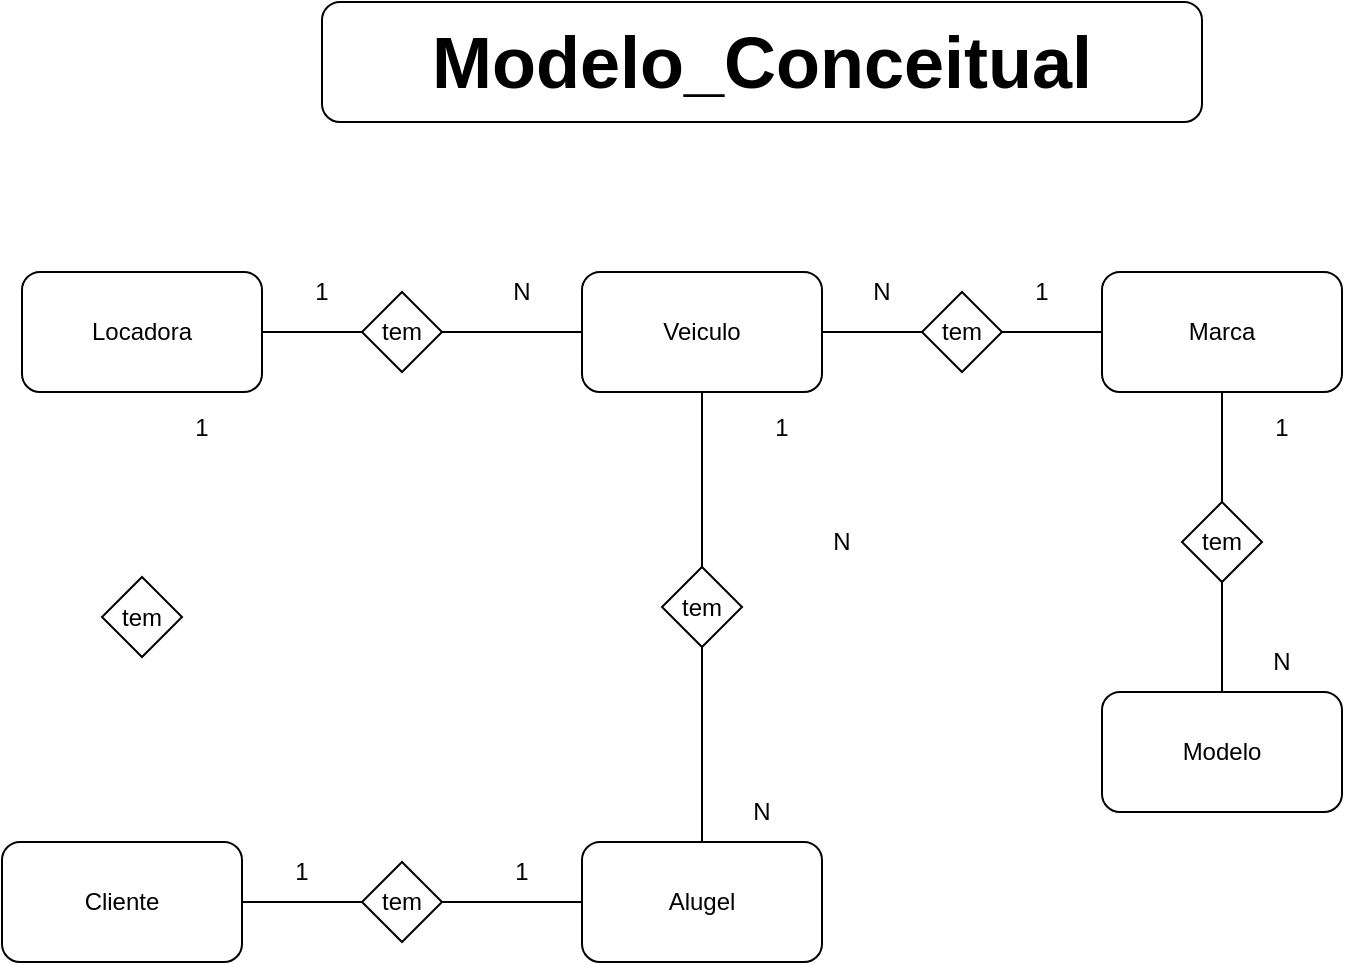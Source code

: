 <mxfile version="11.0.7" type="device"><diagram id="YLplxq8Axagjg6dOb8ln" name="Page-1"><mxGraphModel dx="722" dy="713" grid="1" gridSize="10" guides="1" tooltips="1" connect="1" arrows="1" fold="1" page="1" pageScale="1" pageWidth="827" pageHeight="1169" math="0" shadow="0"><root><mxCell id="0"/><mxCell id="1" parent="0"/><mxCell id="FxU9yYRNDCtKrWSwt1E0-1" value="&lt;font style=&quot;font-size: 36px&quot;&gt;&lt;b&gt;Modelo_Conceitual&lt;/b&gt;&lt;/font&gt;" style="rounded=1;whiteSpace=wrap;html=1;" vertex="1" parent="1"><mxGeometry x="240" y="10" width="440" height="60" as="geometry"/></mxCell><mxCell id="FxU9yYRNDCtKrWSwt1E0-7" value="Cliente" style="rounded=1;whiteSpace=wrap;html=1;" vertex="1" parent="1"><mxGeometry x="80" y="430" width="120" height="60" as="geometry"/></mxCell><mxCell id="FxU9yYRNDCtKrWSwt1E0-8" value="Marca" style="rounded=1;whiteSpace=wrap;html=1;" vertex="1" parent="1"><mxGeometry x="630" y="145" width="120" height="60" as="geometry"/></mxCell><mxCell id="FxU9yYRNDCtKrWSwt1E0-9" value="Modelo" style="rounded=1;whiteSpace=wrap;html=1;" vertex="1" parent="1"><mxGeometry x="630" y="355" width="120" height="60" as="geometry"/></mxCell><mxCell id="FxU9yYRNDCtKrWSwt1E0-10" value="Veiculo" style="rounded=1;whiteSpace=wrap;html=1;" vertex="1" parent="1"><mxGeometry x="370" y="145" width="120" height="60" as="geometry"/></mxCell><mxCell id="FxU9yYRNDCtKrWSwt1E0-11" value="Locadora" style="rounded=1;whiteSpace=wrap;html=1;" vertex="1" parent="1"><mxGeometry x="90" y="145" width="120" height="60" as="geometry"/></mxCell><mxCell id="FxU9yYRNDCtKrWSwt1E0-12" value="Alugel" style="rounded=1;whiteSpace=wrap;html=1;" vertex="1" parent="1"><mxGeometry x="370" y="430" width="120" height="60" as="geometry"/></mxCell><mxCell id="FxU9yYRNDCtKrWSwt1E0-13" value="tem" style="rhombus;whiteSpace=wrap;html=1;" vertex="1" parent="1"><mxGeometry x="260" y="155" width="40" height="40" as="geometry"/></mxCell><mxCell id="FxU9yYRNDCtKrWSwt1E0-14" value="" style="endArrow=none;html=1;entryX=0;entryY=0.5;entryDx=0;entryDy=0;exitX=1;exitY=0.5;exitDx=0;exitDy=0;" edge="1" parent="1" source="FxU9yYRNDCtKrWSwt1E0-11" target="FxU9yYRNDCtKrWSwt1E0-13"><mxGeometry width="50" height="50" relative="1" as="geometry"><mxPoint x="80" y="580" as="sourcePoint"/><mxPoint x="130" y="530" as="targetPoint"/></mxGeometry></mxCell><mxCell id="FxU9yYRNDCtKrWSwt1E0-15" value="" style="endArrow=none;html=1;exitX=1;exitY=0.5;exitDx=0;exitDy=0;entryX=0;entryY=0.5;entryDx=0;entryDy=0;" edge="1" parent="1" source="FxU9yYRNDCtKrWSwt1E0-13" target="FxU9yYRNDCtKrWSwt1E0-10"><mxGeometry width="50" height="50" relative="1" as="geometry"><mxPoint x="80" y="580" as="sourcePoint"/><mxPoint x="330" y="220" as="targetPoint"/></mxGeometry></mxCell><mxCell id="FxU9yYRNDCtKrWSwt1E0-16" value="N" style="text;html=1;strokeColor=none;fillColor=none;align=center;verticalAlign=middle;whiteSpace=wrap;rounded=0;" vertex="1" parent="1"><mxGeometry x="320" y="145" width="40" height="20" as="geometry"/></mxCell><mxCell id="FxU9yYRNDCtKrWSwt1E0-18" value="1" style="text;html=1;strokeColor=none;fillColor=none;align=center;verticalAlign=middle;whiteSpace=wrap;rounded=0;" vertex="1" parent="1"><mxGeometry x="220" y="145" width="40" height="20" as="geometry"/></mxCell><mxCell id="FxU9yYRNDCtKrWSwt1E0-19" value="tem" style="rhombus;whiteSpace=wrap;html=1;" vertex="1" parent="1"><mxGeometry x="260" y="440" width="40" height="40" as="geometry"/></mxCell><mxCell id="FxU9yYRNDCtKrWSwt1E0-20" value="" style="endArrow=none;html=1;entryX=0;entryY=0.5;entryDx=0;entryDy=0;exitX=1;exitY=0.5;exitDx=0;exitDy=0;" edge="1" parent="1" source="FxU9yYRNDCtKrWSwt1E0-7" target="FxU9yYRNDCtKrWSwt1E0-19"><mxGeometry width="50" height="50" relative="1" as="geometry"><mxPoint x="80" y="580" as="sourcePoint"/><mxPoint x="130" y="530" as="targetPoint"/></mxGeometry></mxCell><mxCell id="FxU9yYRNDCtKrWSwt1E0-21" value="" style="endArrow=none;html=1;exitX=1;exitY=0.5;exitDx=0;exitDy=0;entryX=0;entryY=0.5;entryDx=0;entryDy=0;" edge="1" parent="1" source="FxU9yYRNDCtKrWSwt1E0-19" target="FxU9yYRNDCtKrWSwt1E0-12"><mxGeometry width="50" height="50" relative="1" as="geometry"><mxPoint x="80" y="580" as="sourcePoint"/><mxPoint x="300" y="460" as="targetPoint"/><Array as="points"><mxPoint x="330" y="460"/></Array></mxGeometry></mxCell><mxCell id="FxU9yYRNDCtKrWSwt1E0-22" value="tem" style="rhombus;whiteSpace=wrap;html=1;" vertex="1" parent="1"><mxGeometry x="410" y="292.5" width="40" height="40" as="geometry"/></mxCell><mxCell id="FxU9yYRNDCtKrWSwt1E0-23" value="" style="endArrow=none;html=1;entryX=0.5;entryY=1;entryDx=0;entryDy=0;exitX=0.5;exitY=0;exitDx=0;exitDy=0;" edge="1" parent="1" source="FxU9yYRNDCtKrWSwt1E0-12" target="FxU9yYRNDCtKrWSwt1E0-22"><mxGeometry width="50" height="50" relative="1" as="geometry"><mxPoint x="80" y="590" as="sourcePoint"/><mxPoint x="130" y="540" as="targetPoint"/></mxGeometry></mxCell><mxCell id="FxU9yYRNDCtKrWSwt1E0-24" value="" style="endArrow=none;html=1;entryX=0.5;entryY=1;entryDx=0;entryDy=0;exitX=0.5;exitY=0;exitDx=0;exitDy=0;" edge="1" parent="1" source="FxU9yYRNDCtKrWSwt1E0-22" target="FxU9yYRNDCtKrWSwt1E0-10"><mxGeometry width="50" height="50" relative="1" as="geometry"><mxPoint x="80" y="590" as="sourcePoint"/><mxPoint x="130" y="540" as="targetPoint"/></mxGeometry></mxCell><mxCell id="FxU9yYRNDCtKrWSwt1E0-25" value="tem" style="rhombus;whiteSpace=wrap;html=1;" vertex="1" parent="1"><mxGeometry x="670" y="260" width="40" height="40" as="geometry"/></mxCell><mxCell id="FxU9yYRNDCtKrWSwt1E0-26" value="" style="endArrow=none;html=1;entryX=0.5;entryY=1;entryDx=0;entryDy=0;exitX=0.5;exitY=0;exitDx=0;exitDy=0;" edge="1" parent="1" source="FxU9yYRNDCtKrWSwt1E0-25" target="FxU9yYRNDCtKrWSwt1E0-8"><mxGeometry width="50" height="50" relative="1" as="geometry"><mxPoint x="140" y="430" as="sourcePoint"/><mxPoint x="190" y="380" as="targetPoint"/></mxGeometry></mxCell><mxCell id="FxU9yYRNDCtKrWSwt1E0-27" value="" style="endArrow=none;html=1;entryX=0.5;entryY=1;entryDx=0;entryDy=0;exitX=0.5;exitY=0;exitDx=0;exitDy=0;" edge="1" parent="1" source="FxU9yYRNDCtKrWSwt1E0-9" target="FxU9yYRNDCtKrWSwt1E0-25"><mxGeometry width="50" height="50" relative="1" as="geometry"><mxPoint x="140" y="430" as="sourcePoint"/><mxPoint x="190" y="380" as="targetPoint"/></mxGeometry></mxCell><mxCell id="FxU9yYRNDCtKrWSwt1E0-28" value="tem" style="rhombus;whiteSpace=wrap;html=1;" vertex="1" parent="1"><mxGeometry x="540" y="155" width="40" height="40" as="geometry"/></mxCell><mxCell id="FxU9yYRNDCtKrWSwt1E0-29" value="" style="endArrow=none;html=1;entryX=0;entryY=0.5;entryDx=0;entryDy=0;exitX=1;exitY=0.5;exitDx=0;exitDy=0;" edge="1" parent="1" source="FxU9yYRNDCtKrWSwt1E0-28" target="FxU9yYRNDCtKrWSwt1E0-8"><mxGeometry width="50" height="50" relative="1" as="geometry"><mxPoint x="110" y="460" as="sourcePoint"/><mxPoint x="160" y="410" as="targetPoint"/></mxGeometry></mxCell><mxCell id="FxU9yYRNDCtKrWSwt1E0-30" value="" style="endArrow=none;html=1;entryX=0;entryY=0.5;entryDx=0;entryDy=0;exitX=1;exitY=0.5;exitDx=0;exitDy=0;" edge="1" parent="1" source="FxU9yYRNDCtKrWSwt1E0-10" target="FxU9yYRNDCtKrWSwt1E0-28"><mxGeometry width="50" height="50" relative="1" as="geometry"><mxPoint x="110" y="460" as="sourcePoint"/><mxPoint x="160" y="410" as="targetPoint"/></mxGeometry></mxCell><mxCell id="FxU9yYRNDCtKrWSwt1E0-31" value="N" style="text;html=1;strokeColor=none;fillColor=none;align=center;verticalAlign=middle;whiteSpace=wrap;rounded=0;" vertex="1" parent="1"><mxGeometry x="500" y="145" width="40" height="20" as="geometry"/></mxCell><mxCell id="FxU9yYRNDCtKrWSwt1E0-32" value="1" style="text;html=1;strokeColor=none;fillColor=none;align=center;verticalAlign=middle;whiteSpace=wrap;rounded=0;" vertex="1" parent="1"><mxGeometry x="580" y="145" width="40" height="20" as="geometry"/></mxCell><mxCell id="FxU9yYRNDCtKrWSwt1E0-33" value="1" style="text;html=1;strokeColor=none;fillColor=none;align=center;verticalAlign=middle;whiteSpace=wrap;rounded=0;" vertex="1" parent="1"><mxGeometry x="700" y="212.5" width="40" height="20" as="geometry"/></mxCell><mxCell id="FxU9yYRNDCtKrWSwt1E0-34" value="N" style="text;html=1;strokeColor=none;fillColor=none;align=center;verticalAlign=middle;whiteSpace=wrap;rounded=0;" vertex="1" parent="1"><mxGeometry x="700" y="330" width="40" height="20" as="geometry"/></mxCell><mxCell id="FxU9yYRNDCtKrWSwt1E0-35" value="1" style="text;html=1;strokeColor=none;fillColor=none;align=center;verticalAlign=middle;whiteSpace=wrap;rounded=0;" vertex="1" parent="1"><mxGeometry x="450" y="212.5" width="40" height="20" as="geometry"/></mxCell><mxCell id="FxU9yYRNDCtKrWSwt1E0-36" value="N" style="text;html=1;strokeColor=none;fillColor=none;align=center;verticalAlign=middle;whiteSpace=wrap;rounded=0;" vertex="1" parent="1"><mxGeometry x="480" y="270" width="40" height="20" as="geometry"/></mxCell><mxCell id="FxU9yYRNDCtKrWSwt1E0-37" value="tem" style="rhombus;whiteSpace=wrap;html=1;" vertex="1" parent="1"><mxGeometry x="130" y="297.5" width="40" height="40" as="geometry"/></mxCell><mxCell id="FxU9yYRNDCtKrWSwt1E0-40" value="N" style="text;html=1;strokeColor=none;fillColor=none;align=center;verticalAlign=middle;whiteSpace=wrap;rounded=0;" vertex="1" parent="1"><mxGeometry x="440" y="405" width="40" height="20" as="geometry"/></mxCell><mxCell id="FxU9yYRNDCtKrWSwt1E0-41" value="1" style="text;html=1;strokeColor=none;fillColor=none;align=center;verticalAlign=middle;whiteSpace=wrap;rounded=0;" vertex="1" parent="1"><mxGeometry x="160" y="212.5" width="40" height="20" as="geometry"/></mxCell><mxCell id="sszFahi0AZNRA88L_I0Y-1" value="1" style="text;html=1;strokeColor=none;fillColor=none;align=center;verticalAlign=middle;whiteSpace=wrap;rounded=0;" vertex="1" parent="1"><mxGeometry x="210" y="435" width="40" height="20" as="geometry"/></mxCell><mxCell id="sszFahi0AZNRA88L_I0Y-2" value="1" style="text;html=1;strokeColor=none;fillColor=none;align=center;verticalAlign=middle;whiteSpace=wrap;rounded=0;" vertex="1" parent="1"><mxGeometry x="320" y="435" width="40" height="20" as="geometry"/></mxCell></root></mxGraphModel></diagram><diagram id="6YCyQDrNxHVk7uLtSenJ" name="Page-2"><mxGraphModel dx="722" dy="713" grid="1" gridSize="10" guides="1" tooltips="1" connect="1" arrows="1" fold="1" page="1" pageScale="1" pageWidth="827" pageHeight="1169" math="0" shadow="0"><root><mxCell id="PQxsrUrQXfAxM-Ks5u9R-0"/><mxCell id="PQxsrUrQXfAxM-Ks5u9R-1" parent="PQxsrUrQXfAxM-Ks5u9R-0"/><mxCell id="PQxsrUrQXfAxM-Ks5u9R-2" value="&lt;font style=&quot;font-size: 36px&quot;&gt;&lt;b&gt;Modelo_Lógico&lt;/b&gt;&lt;/font&gt;" style="rounded=1;whiteSpace=wrap;html=1;" vertex="1" parent="PQxsrUrQXfAxM-Ks5u9R-1"><mxGeometry x="170" y="10" width="440" height="60" as="geometry"/></mxCell><mxCell id="PQxsrUrQXfAxM-Ks5u9R-3" value="Locadora" style="swimlane;fontStyle=0;childLayout=stackLayout;horizontal=1;startSize=26;fillColor=#e0e0e0;horizontalStack=0;resizeParent=1;resizeParentMax=0;resizeLast=0;collapsible=1;marginBottom=0;swimlaneFillColor=#ffffff;align=center;fontSize=14;" vertex="1" parent="PQxsrUrQXfAxM-Ks5u9R-1"><mxGeometry x="120" y="131" width="160" height="118" as="geometry"/></mxCell><mxCell id="PQxsrUrQXfAxM-Ks5u9R-4" value="IdLocadora : int" style="shape=partialRectangle;top=0;left=0;right=0;bottom=1;align=left;verticalAlign=middle;fillColor=none;spacingLeft=34;spacingRight=4;overflow=hidden;rotatable=0;points=[[0,0.5],[1,0.5]];portConstraint=eastwest;dropTarget=0;fontStyle=5;fontSize=12;" vertex="1" parent="PQxsrUrQXfAxM-Ks5u9R-3"><mxGeometry y="26" width="160" height="30" as="geometry"/></mxCell><mxCell id="PQxsrUrQXfAxM-Ks5u9R-5" value="PK" style="shape=partialRectangle;top=0;left=0;bottom=0;fillColor=none;align=left;verticalAlign=middle;spacingLeft=4;spacingRight=4;overflow=hidden;rotatable=0;points=[];portConstraint=eastwest;part=1;fontSize=12;" vertex="1" connectable="0" parent="PQxsrUrQXfAxM-Ks5u9R-4"><mxGeometry width="30" height="30" as="geometry"/></mxCell><mxCell id="PQxsrUrQXfAxM-Ks5u9R-6" value="endereço : str" style="shape=partialRectangle;top=0;left=0;right=0;bottom=0;align=left;verticalAlign=top;fillColor=none;spacingLeft=34;spacingRight=4;overflow=hidden;rotatable=0;points=[[0,0.5],[1,0.5]];portConstraint=eastwest;dropTarget=0;fontSize=12;" vertex="1" parent="PQxsrUrQXfAxM-Ks5u9R-3"><mxGeometry y="56" width="160" height="26" as="geometry"/></mxCell><mxCell id="PQxsrUrQXfAxM-Ks5u9R-7" value="" style="shape=partialRectangle;top=0;left=0;bottom=0;fillColor=none;align=left;verticalAlign=top;spacingLeft=4;spacingRight=4;overflow=hidden;rotatable=0;points=[];portConstraint=eastwest;part=1;fontSize=12;" vertex="1" connectable="0" parent="PQxsrUrQXfAxM-Ks5u9R-6"><mxGeometry width="30" height="26" as="geometry"/></mxCell><mxCell id="PQxsrUrQXfAxM-Ks5u9R-8" value="nome : str" style="shape=partialRectangle;top=0;left=0;right=0;bottom=0;align=left;verticalAlign=top;fillColor=none;spacingLeft=34;spacingRight=4;overflow=hidden;rotatable=0;points=[[0,0.5],[1,0.5]];portConstraint=eastwest;dropTarget=0;fontSize=12;" vertex="1" parent="PQxsrUrQXfAxM-Ks5u9R-3"><mxGeometry y="82" width="160" height="26" as="geometry"/></mxCell><mxCell id="PQxsrUrQXfAxM-Ks5u9R-9" value="" style="shape=partialRectangle;top=0;left=0;bottom=0;fillColor=none;align=left;verticalAlign=top;spacingLeft=4;spacingRight=4;overflow=hidden;rotatable=0;points=[];portConstraint=eastwest;part=1;fontSize=12;" vertex="1" connectable="0" parent="PQxsrUrQXfAxM-Ks5u9R-8"><mxGeometry width="30" height="26" as="geometry"/></mxCell><mxCell id="PQxsrUrQXfAxM-Ks5u9R-12" value="" style="shape=partialRectangle;top=0;left=0;right=0;bottom=0;align=left;verticalAlign=top;fillColor=none;spacingLeft=34;spacingRight=4;overflow=hidden;rotatable=0;points=[[0,0.5],[1,0.5]];portConstraint=eastwest;dropTarget=0;fontSize=12;" vertex="1" parent="PQxsrUrQXfAxM-Ks5u9R-3"><mxGeometry y="108" width="160" height="10" as="geometry"/></mxCell><mxCell id="PQxsrUrQXfAxM-Ks5u9R-13" value="" style="shape=partialRectangle;top=0;left=0;bottom=0;fillColor=none;align=left;verticalAlign=top;spacingLeft=4;spacingRight=4;overflow=hidden;rotatable=0;points=[];portConstraint=eastwest;part=1;fontSize=12;" vertex="1" connectable="0" parent="PQxsrUrQXfAxM-Ks5u9R-12"><mxGeometry width="30" height="10" as="geometry"/></mxCell><mxCell id="PQxsrUrQXfAxM-Ks5u9R-14" value="Cliente" style="swimlane;fontStyle=0;childLayout=stackLayout;horizontal=1;startSize=26;fillColor=#e0e0e0;horizontalStack=0;resizeParent=1;resizeParentMax=0;resizeLast=0;collapsible=1;marginBottom=0;swimlaneFillColor=#ffffff;align=center;fontSize=14;" vertex="1" parent="PQxsrUrQXfAxM-Ks5u9R-1"><mxGeometry x="120" y="270" width="160" height="118" as="geometry"/></mxCell><mxCell id="PQxsrUrQXfAxM-Ks5u9R-15" value="idCliente : int" style="shape=partialRectangle;top=0;left=0;right=0;bottom=1;align=left;verticalAlign=middle;fillColor=none;spacingLeft=34;spacingRight=4;overflow=hidden;rotatable=0;points=[[0,0.5],[1,0.5]];portConstraint=eastwest;dropTarget=0;fontStyle=5;fontSize=12;" vertex="1" parent="PQxsrUrQXfAxM-Ks5u9R-14"><mxGeometry y="26" width="160" height="30" as="geometry"/></mxCell><mxCell id="PQxsrUrQXfAxM-Ks5u9R-16" value="PK" style="shape=partialRectangle;top=0;left=0;bottom=0;fillColor=none;align=left;verticalAlign=middle;spacingLeft=4;spacingRight=4;overflow=hidden;rotatable=0;points=[];portConstraint=eastwest;part=1;fontSize=12;" vertex="1" connectable="0" parent="PQxsrUrQXfAxM-Ks5u9R-15"><mxGeometry width="30" height="30" as="geometry"/></mxCell><mxCell id="PQxsrUrQXfAxM-Ks5u9R-17" value="nome : str" style="shape=partialRectangle;top=0;left=0;right=0;bottom=0;align=left;verticalAlign=top;fillColor=none;spacingLeft=34;spacingRight=4;overflow=hidden;rotatable=0;points=[[0,0.5],[1,0.5]];portConstraint=eastwest;dropTarget=0;fontSize=12;" vertex="1" parent="PQxsrUrQXfAxM-Ks5u9R-14"><mxGeometry y="56" width="160" height="26" as="geometry"/></mxCell><mxCell id="PQxsrUrQXfAxM-Ks5u9R-18" value="" style="shape=partialRectangle;top=0;left=0;bottom=0;fillColor=none;align=left;verticalAlign=top;spacingLeft=4;spacingRight=4;overflow=hidden;rotatable=0;points=[];portConstraint=eastwest;part=1;fontSize=12;" vertex="1" connectable="0" parent="PQxsrUrQXfAxM-Ks5u9R-17"><mxGeometry width="30" height="26" as="geometry"/></mxCell><mxCell id="PQxsrUrQXfAxM-Ks5u9R-19" value="cpf : str" style="shape=partialRectangle;top=0;left=0;right=0;bottom=0;align=left;verticalAlign=top;fillColor=none;spacingLeft=34;spacingRight=4;overflow=hidden;rotatable=0;points=[[0,0.5],[1,0.5]];portConstraint=eastwest;dropTarget=0;fontSize=12;" vertex="1" parent="PQxsrUrQXfAxM-Ks5u9R-14"><mxGeometry y="82" width="160" height="26" as="geometry"/></mxCell><mxCell id="PQxsrUrQXfAxM-Ks5u9R-20" value="" style="shape=partialRectangle;top=0;left=0;bottom=0;fillColor=none;align=left;verticalAlign=top;spacingLeft=4;spacingRight=4;overflow=hidden;rotatable=0;points=[];portConstraint=eastwest;part=1;fontSize=12;" vertex="1" connectable="0" parent="PQxsrUrQXfAxM-Ks5u9R-19"><mxGeometry width="30" height="26" as="geometry"/></mxCell><mxCell id="PQxsrUrQXfAxM-Ks5u9R-23" value="" style="shape=partialRectangle;top=0;left=0;right=0;bottom=0;align=left;verticalAlign=top;fillColor=none;spacingLeft=34;spacingRight=4;overflow=hidden;rotatable=0;points=[[0,0.5],[1,0.5]];portConstraint=eastwest;dropTarget=0;fontSize=12;" vertex="1" parent="PQxsrUrQXfAxM-Ks5u9R-14"><mxGeometry y="108" width="160" height="10" as="geometry"/></mxCell><mxCell id="PQxsrUrQXfAxM-Ks5u9R-24" value="" style="shape=partialRectangle;top=0;left=0;bottom=0;fillColor=none;align=left;verticalAlign=top;spacingLeft=4;spacingRight=4;overflow=hidden;rotatable=0;points=[];portConstraint=eastwest;part=1;fontSize=12;" vertex="1" connectable="0" parent="PQxsrUrQXfAxM-Ks5u9R-23"><mxGeometry width="30" height="10" as="geometry"/></mxCell><mxCell id="PQxsrUrQXfAxM-Ks5u9R-25" value="Marca" style="swimlane;fontStyle=0;childLayout=stackLayout;horizontal=1;startSize=26;fillColor=#e0e0e0;horizontalStack=0;resizeParent=1;resizeParentMax=0;resizeLast=0;collapsible=1;marginBottom=0;swimlaneFillColor=#ffffff;align=center;fontSize=14;" vertex="1" parent="PQxsrUrQXfAxM-Ks5u9R-1"><mxGeometry x="120" y="410" width="160" height="118" as="geometry"/></mxCell><mxCell id="PQxsrUrQXfAxM-Ks5u9R-26" value="idMarca : int" style="shape=partialRectangle;top=0;left=0;right=0;bottom=1;align=left;verticalAlign=middle;fillColor=none;spacingLeft=34;spacingRight=4;overflow=hidden;rotatable=0;points=[[0,0.5],[1,0.5]];portConstraint=eastwest;dropTarget=0;fontStyle=5;fontSize=12;" vertex="1" parent="PQxsrUrQXfAxM-Ks5u9R-25"><mxGeometry y="26" width="160" height="30" as="geometry"/></mxCell><mxCell id="PQxsrUrQXfAxM-Ks5u9R-27" value="PK" style="shape=partialRectangle;top=0;left=0;bottom=0;fillColor=none;align=left;verticalAlign=middle;spacingLeft=4;spacingRight=4;overflow=hidden;rotatable=0;points=[];portConstraint=eastwest;part=1;fontSize=12;" vertex="1" connectable="0" parent="PQxsrUrQXfAxM-Ks5u9R-26"><mxGeometry width="30" height="30" as="geometry"/></mxCell><mxCell id="PQxsrUrQXfAxM-Ks5u9R-28" value="nome : str" style="shape=partialRectangle;top=0;left=0;right=0;bottom=0;align=left;verticalAlign=top;fillColor=none;spacingLeft=34;spacingRight=4;overflow=hidden;rotatable=0;points=[[0,0.5],[1,0.5]];portConstraint=eastwest;dropTarget=0;fontSize=12;" vertex="1" parent="PQxsrUrQXfAxM-Ks5u9R-25"><mxGeometry y="56" width="160" height="26" as="geometry"/></mxCell><mxCell id="PQxsrUrQXfAxM-Ks5u9R-29" value="" style="shape=partialRectangle;top=0;left=0;bottom=0;fillColor=none;align=left;verticalAlign=top;spacingLeft=4;spacingRight=4;overflow=hidden;rotatable=0;points=[];portConstraint=eastwest;part=1;fontSize=12;" vertex="1" connectable="0" parent="PQxsrUrQXfAxM-Ks5u9R-28"><mxGeometry width="30" height="26" as="geometry"/></mxCell><mxCell id="PQxsrUrQXfAxM-Ks5u9R-30" value="idModelo : int" style="shape=partialRectangle;top=0;left=0;right=0;bottom=0;align=left;verticalAlign=top;fillColor=none;spacingLeft=34;spacingRight=4;overflow=hidden;rotatable=0;points=[[0,0.5],[1,0.5]];portConstraint=eastwest;dropTarget=0;fontSize=12;" vertex="1" parent="PQxsrUrQXfAxM-Ks5u9R-25"><mxGeometry y="82" width="160" height="26" as="geometry"/></mxCell><mxCell id="PQxsrUrQXfAxM-Ks5u9R-31" value="FK" style="shape=partialRectangle;top=0;left=0;bottom=0;fillColor=none;align=left;verticalAlign=top;spacingLeft=4;spacingRight=4;overflow=hidden;rotatable=0;points=[];portConstraint=eastwest;part=1;fontSize=12;" vertex="1" connectable="0" parent="PQxsrUrQXfAxM-Ks5u9R-30"><mxGeometry width="30" height="26" as="geometry"/></mxCell><mxCell id="PQxsrUrQXfAxM-Ks5u9R-34" value="" style="shape=partialRectangle;top=0;left=0;right=0;bottom=0;align=left;verticalAlign=top;fillColor=none;spacingLeft=34;spacingRight=4;overflow=hidden;rotatable=0;points=[[0,0.5],[1,0.5]];portConstraint=eastwest;dropTarget=0;fontSize=12;" vertex="1" parent="PQxsrUrQXfAxM-Ks5u9R-25"><mxGeometry y="108" width="160" height="10" as="geometry"/></mxCell><mxCell id="PQxsrUrQXfAxM-Ks5u9R-35" value="" style="shape=partialRectangle;top=0;left=0;bottom=0;fillColor=none;align=left;verticalAlign=top;spacingLeft=4;spacingRight=4;overflow=hidden;rotatable=0;points=[];portConstraint=eastwest;part=1;fontSize=12;" vertex="1" connectable="0" parent="PQxsrUrQXfAxM-Ks5u9R-34"><mxGeometry width="30" height="10" as="geometry"/></mxCell><mxCell id="PQxsrUrQXfAxM-Ks5u9R-36" value="Veiculo" style="swimlane;fontStyle=0;childLayout=stackLayout;horizontal=1;startSize=26;fillColor=#e0e0e0;horizontalStack=0;resizeParent=1;resizeParentMax=0;resizeLast=0;collapsible=1;marginBottom=0;swimlaneFillColor=#ffffff;align=center;fontSize=14;" vertex="1" parent="PQxsrUrQXfAxM-Ks5u9R-1"><mxGeometry x="120" y="550" width="160" height="144" as="geometry"/></mxCell><mxCell id="PQxsrUrQXfAxM-Ks5u9R-37" value="idVeiculo : int" style="shape=partialRectangle;top=0;left=0;right=0;bottom=1;align=left;verticalAlign=middle;fillColor=none;spacingLeft=34;spacingRight=4;overflow=hidden;rotatable=0;points=[[0,0.5],[1,0.5]];portConstraint=eastwest;dropTarget=0;fontStyle=5;fontSize=12;" vertex="1" parent="PQxsrUrQXfAxM-Ks5u9R-36"><mxGeometry y="26" width="160" height="30" as="geometry"/></mxCell><mxCell id="PQxsrUrQXfAxM-Ks5u9R-38" value="PK" style="shape=partialRectangle;top=0;left=0;bottom=0;fillColor=none;align=left;verticalAlign=middle;spacingLeft=4;spacingRight=4;overflow=hidden;rotatable=0;points=[];portConstraint=eastwest;part=1;fontSize=12;" vertex="1" connectable="0" parent="PQxsrUrQXfAxM-Ks5u9R-37"><mxGeometry width="30" height="30" as="geometry"/></mxCell><mxCell id="PQxsrUrQXfAxM-Ks5u9R-39" value="idLocadora : int" style="shape=partialRectangle;top=0;left=0;right=0;bottom=0;align=left;verticalAlign=top;fillColor=none;spacingLeft=34;spacingRight=4;overflow=hidden;rotatable=0;points=[[0,0.5],[1,0.5]];portConstraint=eastwest;dropTarget=0;fontSize=12;" vertex="1" parent="PQxsrUrQXfAxM-Ks5u9R-36"><mxGeometry y="56" width="160" height="26" as="geometry"/></mxCell><mxCell id="PQxsrUrQXfAxM-Ks5u9R-40" value="FK" style="shape=partialRectangle;top=0;left=0;bottom=0;fillColor=none;align=left;verticalAlign=top;spacingLeft=4;spacingRight=4;overflow=hidden;rotatable=0;points=[];portConstraint=eastwest;part=1;fontSize=12;" vertex="1" connectable="0" parent="PQxsrUrQXfAxM-Ks5u9R-39"><mxGeometry width="30" height="26" as="geometry"/></mxCell><mxCell id="PQxsrUrQXfAxM-Ks5u9R-41" value="idMarca : int" style="shape=partialRectangle;top=0;left=0;right=0;bottom=0;align=left;verticalAlign=top;fillColor=none;spacingLeft=34;spacingRight=4;overflow=hidden;rotatable=0;points=[[0,0.5],[1,0.5]];portConstraint=eastwest;dropTarget=0;fontSize=12;" vertex="1" parent="PQxsrUrQXfAxM-Ks5u9R-36"><mxGeometry y="82" width="160" height="26" as="geometry"/></mxCell><mxCell id="PQxsrUrQXfAxM-Ks5u9R-42" value="FK" style="shape=partialRectangle;top=0;left=0;bottom=0;fillColor=none;align=left;verticalAlign=top;spacingLeft=4;spacingRight=4;overflow=hidden;rotatable=0;points=[];portConstraint=eastwest;part=1;fontSize=12;" vertex="1" connectable="0" parent="PQxsrUrQXfAxM-Ks5u9R-41"><mxGeometry width="30" height="26" as="geometry"/></mxCell><mxCell id="PQxsrUrQXfAxM-Ks5u9R-43" value="placa : STR" style="shape=partialRectangle;top=0;left=0;right=0;bottom=0;align=left;verticalAlign=top;fillColor=none;spacingLeft=34;spacingRight=4;overflow=hidden;rotatable=0;points=[[0,0.5],[1,0.5]];portConstraint=eastwest;dropTarget=0;fontSize=12;" vertex="1" parent="PQxsrUrQXfAxM-Ks5u9R-36"><mxGeometry y="108" width="160" height="26" as="geometry"/></mxCell><mxCell id="PQxsrUrQXfAxM-Ks5u9R-44" value="" style="shape=partialRectangle;top=0;left=0;bottom=0;fillColor=none;align=left;verticalAlign=top;spacingLeft=4;spacingRight=4;overflow=hidden;rotatable=0;points=[];portConstraint=eastwest;part=1;fontSize=12;" vertex="1" connectable="0" parent="PQxsrUrQXfAxM-Ks5u9R-43"><mxGeometry width="30" height="26" as="geometry"/></mxCell><mxCell id="PQxsrUrQXfAxM-Ks5u9R-45" value="" style="shape=partialRectangle;top=0;left=0;right=0;bottom=0;align=left;verticalAlign=top;fillColor=none;spacingLeft=34;spacingRight=4;overflow=hidden;rotatable=0;points=[[0,0.5],[1,0.5]];portConstraint=eastwest;dropTarget=0;fontSize=12;" vertex="1" parent="PQxsrUrQXfAxM-Ks5u9R-36"><mxGeometry y="134" width="160" height="10" as="geometry"/></mxCell><mxCell id="PQxsrUrQXfAxM-Ks5u9R-46" value="" style="shape=partialRectangle;top=0;left=0;bottom=0;fillColor=none;align=left;verticalAlign=top;spacingLeft=4;spacingRight=4;overflow=hidden;rotatable=0;points=[];portConstraint=eastwest;part=1;fontSize=12;" vertex="1" connectable="0" parent="PQxsrUrQXfAxM-Ks5u9R-45"><mxGeometry width="30" height="10" as="geometry"/></mxCell><mxCell id="PQxsrUrQXfAxM-Ks5u9R-47" value="Alugel" style="swimlane;fontStyle=0;childLayout=stackLayout;horizontal=1;startSize=26;fillColor=#e0e0e0;horizontalStack=0;resizeParent=1;resizeParentMax=0;resizeLast=0;collapsible=1;marginBottom=0;swimlaneFillColor=#ffffff;align=center;fontSize=14;" vertex="1" parent="PQxsrUrQXfAxM-Ks5u9R-1"><mxGeometry x="390" y="151" width="160" height="186" as="geometry"/></mxCell><mxCell id="PQxsrUrQXfAxM-Ks5u9R-48" value="idAlugel : int" style="shape=partialRectangle;top=0;left=0;right=0;bottom=1;align=left;verticalAlign=middle;fillColor=none;spacingLeft=34;spacingRight=4;overflow=hidden;rotatable=0;points=[[0,0.5],[1,0.5]];portConstraint=eastwest;dropTarget=0;fontStyle=5;fontSize=12;" vertex="1" parent="PQxsrUrQXfAxM-Ks5u9R-47"><mxGeometry y="26" width="160" height="30" as="geometry"/></mxCell><mxCell id="PQxsrUrQXfAxM-Ks5u9R-49" value="PK" style="shape=partialRectangle;top=0;left=0;bottom=0;fillColor=none;align=left;verticalAlign=middle;spacingLeft=4;spacingRight=4;overflow=hidden;rotatable=0;points=[];portConstraint=eastwest;part=1;fontSize=12;" vertex="1" connectable="0" parent="PQxsrUrQXfAxM-Ks5u9R-48"><mxGeometry width="30" height="30" as="geometry"/></mxCell><mxCell id="PQxsrUrQXfAxM-Ks5u9R-50" value="idLocadora : int" style="shape=partialRectangle;top=0;left=0;right=0;bottom=0;align=left;verticalAlign=top;fillColor=none;spacingLeft=34;spacingRight=4;overflow=hidden;rotatable=0;points=[[0,0.5],[1,0.5]];portConstraint=eastwest;dropTarget=0;fontSize=12;" vertex="1" parent="PQxsrUrQXfAxM-Ks5u9R-47"><mxGeometry y="56" width="160" height="26" as="geometry"/></mxCell><mxCell id="PQxsrUrQXfAxM-Ks5u9R-51" value="FK" style="shape=partialRectangle;top=0;left=0;bottom=0;fillColor=none;align=left;verticalAlign=top;spacingLeft=4;spacingRight=4;overflow=hidden;rotatable=0;points=[];portConstraint=eastwest;part=1;fontSize=12;" vertex="1" connectable="0" parent="PQxsrUrQXfAxM-Ks5u9R-50"><mxGeometry width="30" height="26" as="geometry"/></mxCell><mxCell id="PQxsrUrQXfAxM-Ks5u9R-52" value="idCliente : int" style="shape=partialRectangle;top=0;left=0;right=0;bottom=0;align=left;verticalAlign=top;fillColor=none;spacingLeft=34;spacingRight=4;overflow=hidden;rotatable=0;points=[[0,0.5],[1,0.5]];portConstraint=eastwest;dropTarget=0;fontSize=12;" vertex="1" parent="PQxsrUrQXfAxM-Ks5u9R-47"><mxGeometry y="82" width="160" height="26" as="geometry"/></mxCell><mxCell id="PQxsrUrQXfAxM-Ks5u9R-53" value="FK" style="shape=partialRectangle;top=0;left=0;bottom=0;fillColor=none;align=left;verticalAlign=top;spacingLeft=4;spacingRight=4;overflow=hidden;rotatable=0;points=[];portConstraint=eastwest;part=1;fontSize=12;" vertex="1" connectable="0" parent="PQxsrUrQXfAxM-Ks5u9R-52"><mxGeometry width="30" height="26" as="geometry"/></mxCell><mxCell id="PQxsrUrQXfAxM-Ks5u9R-54" value="idVeiculo : int" style="shape=partialRectangle;top=0;left=0;right=0;bottom=0;align=left;verticalAlign=top;fillColor=none;spacingLeft=34;spacingRight=4;overflow=hidden;rotatable=0;points=[[0,0.5],[1,0.5]];portConstraint=eastwest;dropTarget=0;fontSize=12;" vertex="1" parent="PQxsrUrQXfAxM-Ks5u9R-47"><mxGeometry y="108" width="160" height="26" as="geometry"/></mxCell><mxCell id="PQxsrUrQXfAxM-Ks5u9R-55" value="FK" style="shape=partialRectangle;top=0;left=0;bottom=0;fillColor=none;align=left;verticalAlign=top;spacingLeft=4;spacingRight=4;overflow=hidden;rotatable=0;points=[];portConstraint=eastwest;part=1;fontSize=12;" vertex="1" connectable="0" parent="PQxsrUrQXfAxM-Ks5u9R-54"><mxGeometry width="30" height="26" as="geometry"/></mxCell><mxCell id="PQxsrUrQXfAxM-Ks5u9R-56" value="dataEmprestimo : date" style="shape=partialRectangle;top=0;left=0;right=0;bottom=0;align=left;verticalAlign=top;fillColor=none;spacingLeft=34;spacingRight=4;overflow=hidden;rotatable=0;points=[[0,0.5],[1,0.5]];portConstraint=eastwest;dropTarget=0;fontSize=12;" vertex="1" parent="PQxsrUrQXfAxM-Ks5u9R-47"><mxGeometry y="134" width="160" height="26" as="geometry"/></mxCell><mxCell id="PQxsrUrQXfAxM-Ks5u9R-57" value="" style="shape=partialRectangle;top=0;left=0;bottom=0;fillColor=none;align=left;verticalAlign=top;spacingLeft=4;spacingRight=4;overflow=hidden;rotatable=0;points=[];portConstraint=eastwest;part=1;fontSize=12;" vertex="1" connectable="0" parent="PQxsrUrQXfAxM-Ks5u9R-56"><mxGeometry width="30" height="26" as="geometry"/></mxCell><mxCell id="PQxsrUrQXfAxM-Ks5u9R-60" value="dataDevolução : date" style="shape=partialRectangle;top=0;left=0;right=0;bottom=0;align=left;verticalAlign=top;fillColor=none;spacingLeft=34;spacingRight=4;overflow=hidden;rotatable=0;points=[[0,0.5],[1,0.5]];portConstraint=eastwest;dropTarget=0;fontSize=12;" vertex="1" parent="PQxsrUrQXfAxM-Ks5u9R-47"><mxGeometry y="160" width="160" height="26" as="geometry"/></mxCell><mxCell id="PQxsrUrQXfAxM-Ks5u9R-61" value="" style="shape=partialRectangle;top=0;left=0;bottom=0;fillColor=none;align=left;verticalAlign=top;spacingLeft=4;spacingRight=4;overflow=hidden;rotatable=0;points=[];portConstraint=eastwest;part=1;fontSize=12;" vertex="1" connectable="0" parent="PQxsrUrQXfAxM-Ks5u9R-60"><mxGeometry width="30" height="26" as="geometry"/></mxCell><mxCell id="PQxsrUrQXfAxM-Ks5u9R-62" value="dataEmprestimo : date" style="shape=partialRectangle;top=0;left=0;right=0;bottom=0;align=left;verticalAlign=top;fillColor=none;spacingLeft=34;spacingRight=4;overflow=hidden;rotatable=0;points=[[0,0.5],[1,0.5]];portConstraint=eastwest;dropTarget=0;fontSize=12;" vertex="1" parent="PQxsrUrQXfAxM-Ks5u9R-1"><mxGeometry x="120" y="859" width="160" height="26" as="geometry"/></mxCell><mxCell id="PQxsrUrQXfAxM-Ks5u9R-63" value="" style="shape=partialRectangle;top=0;left=0;bottom=0;fillColor=none;align=left;verticalAlign=top;spacingLeft=4;spacingRight=4;overflow=hidden;rotatable=0;points=[];portConstraint=eastwest;part=1;fontSize=12;" vertex="1" connectable="0" parent="PQxsrUrQXfAxM-Ks5u9R-62"><mxGeometry width="30" height="26" as="geometry"/></mxCell><mxCell id="PQxsrUrQXfAxM-Ks5u9R-64" value="Modelo" style="swimlane;fontStyle=0;childLayout=stackLayout;horizontal=1;startSize=26;fillColor=#e0e0e0;horizontalStack=0;resizeParent=1;resizeParentMax=0;resizeLast=0;collapsible=1;marginBottom=0;swimlaneFillColor=#ffffff;align=center;fontSize=14;" vertex="1" parent="PQxsrUrQXfAxM-Ks5u9R-1"><mxGeometry x="400" y="484" width="160" height="92" as="geometry"/></mxCell><mxCell id="PQxsrUrQXfAxM-Ks5u9R-65" value="idModelo : int" style="shape=partialRectangle;top=0;left=0;right=0;bottom=1;align=left;verticalAlign=middle;fillColor=none;spacingLeft=34;spacingRight=4;overflow=hidden;rotatable=0;points=[[0,0.5],[1,0.5]];portConstraint=eastwest;dropTarget=0;fontStyle=5;fontSize=12;" vertex="1" parent="PQxsrUrQXfAxM-Ks5u9R-64"><mxGeometry y="26" width="160" height="30" as="geometry"/></mxCell><mxCell id="PQxsrUrQXfAxM-Ks5u9R-66" value="PK" style="shape=partialRectangle;top=0;left=0;bottom=0;fillColor=none;align=left;verticalAlign=middle;spacingLeft=4;spacingRight=4;overflow=hidden;rotatable=0;points=[];portConstraint=eastwest;part=1;fontSize=12;" vertex="1" connectable="0" parent="PQxsrUrQXfAxM-Ks5u9R-65"><mxGeometry width="30" height="30" as="geometry"/></mxCell><mxCell id="PQxsrUrQXfAxM-Ks5u9R-67" value="nome : str" style="shape=partialRectangle;top=0;left=0;right=0;bottom=0;align=left;verticalAlign=top;fillColor=none;spacingLeft=34;spacingRight=4;overflow=hidden;rotatable=0;points=[[0,0.5],[1,0.5]];portConstraint=eastwest;dropTarget=0;fontSize=12;" vertex="1" parent="PQxsrUrQXfAxM-Ks5u9R-64"><mxGeometry y="56" width="160" height="26" as="geometry"/></mxCell><mxCell id="PQxsrUrQXfAxM-Ks5u9R-68" value="" style="shape=partialRectangle;top=0;left=0;bottom=0;fillColor=none;align=left;verticalAlign=top;spacingLeft=4;spacingRight=4;overflow=hidden;rotatable=0;points=[];portConstraint=eastwest;part=1;fontSize=12;" vertex="1" connectable="0" parent="PQxsrUrQXfAxM-Ks5u9R-67"><mxGeometry width="30" height="26" as="geometry"/></mxCell><mxCell id="PQxsrUrQXfAxM-Ks5u9R-73" value="" style="shape=partialRectangle;top=0;left=0;right=0;bottom=0;align=left;verticalAlign=top;fillColor=none;spacingLeft=34;spacingRight=4;overflow=hidden;rotatable=0;points=[[0,0.5],[1,0.5]];portConstraint=eastwest;dropTarget=0;fontSize=12;" vertex="1" parent="PQxsrUrQXfAxM-Ks5u9R-64"><mxGeometry y="82" width="160" height="10" as="geometry"/></mxCell><mxCell id="PQxsrUrQXfAxM-Ks5u9R-74" value="" style="shape=partialRectangle;top=0;left=0;bottom=0;fillColor=none;align=left;verticalAlign=top;spacingLeft=4;spacingRight=4;overflow=hidden;rotatable=0;points=[];portConstraint=eastwest;part=1;fontSize=12;" vertex="1" connectable="0" parent="PQxsrUrQXfAxM-Ks5u9R-73"><mxGeometry width="30" height="10" as="geometry"/></mxCell></root></mxGraphModel></diagram></mxfile>